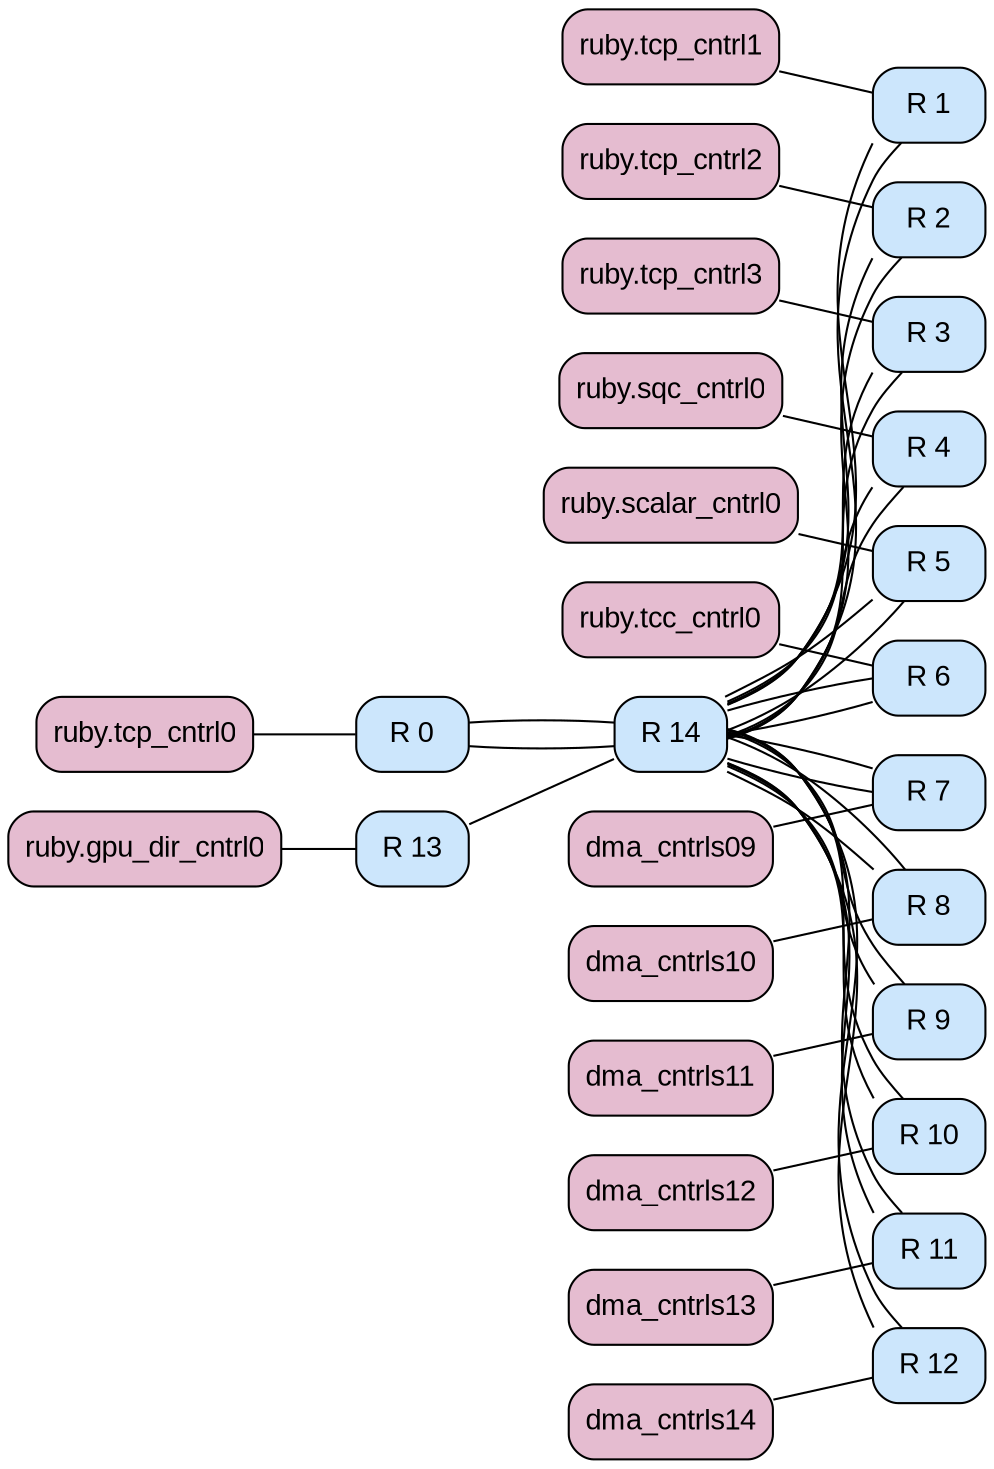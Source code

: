 graph G {
rankdir=LR;
"system.ruby.network_gpu.routers00" [color="#000000", fillcolor="#cce6fc", fontcolor="#000000", fontname=Arial, fontsize=14, label="R 0", shape=Mrecord, style="rounded, filled"];
"system.ruby.network_gpu.routers01" [color="#000000", fillcolor="#cce6fc", fontcolor="#000000", fontname=Arial, fontsize=14, label="R 1", shape=Mrecord, style="rounded, filled"];
"system.ruby.network_gpu.routers02" [color="#000000", fillcolor="#cce6fc", fontcolor="#000000", fontname=Arial, fontsize=14, label="R 2", shape=Mrecord, style="rounded, filled"];
"system.ruby.network_gpu.routers03" [color="#000000", fillcolor="#cce6fc", fontcolor="#000000", fontname=Arial, fontsize=14, label="R 3", shape=Mrecord, style="rounded, filled"];
"system.ruby.network_gpu.routers04" [color="#000000", fillcolor="#cce6fc", fontcolor="#000000", fontname=Arial, fontsize=14, label="R 4", shape=Mrecord, style="rounded, filled"];
"system.ruby.network_gpu.routers05" [color="#000000", fillcolor="#cce6fc", fontcolor="#000000", fontname=Arial, fontsize=14, label="R 5", shape=Mrecord, style="rounded, filled"];
"system.ruby.network_gpu.routers06" [color="#000000", fillcolor="#cce6fc", fontcolor="#000000", fontname=Arial, fontsize=14, label="R 6", shape=Mrecord, style="rounded, filled"];
"system.ruby.network_gpu.routers07" [color="#000000", fillcolor="#cce6fc", fontcolor="#000000", fontname=Arial, fontsize=14, label="R 7", shape=Mrecord, style="rounded, filled"];
"system.ruby.network_gpu.routers08" [color="#000000", fillcolor="#cce6fc", fontcolor="#000000", fontname=Arial, fontsize=14, label="R 8", shape=Mrecord, style="rounded, filled"];
"system.ruby.network_gpu.routers09" [color="#000000", fillcolor="#cce6fc", fontcolor="#000000", fontname=Arial, fontsize=14, label="R 9", shape=Mrecord, style="rounded, filled"];
"system.ruby.network_gpu.routers10" [color="#000000", fillcolor="#cce6fc", fontcolor="#000000", fontname=Arial, fontsize=14, label="R 10", shape=Mrecord, style="rounded, filled"];
"system.ruby.network_gpu.routers11" [color="#000000", fillcolor="#cce6fc", fontcolor="#000000", fontname=Arial, fontsize=14, label="R 11", shape=Mrecord, style="rounded, filled"];
"system.ruby.network_gpu.routers12" [color="#000000", fillcolor="#cce6fc", fontcolor="#000000", fontname=Arial, fontsize=14, label="R 12", shape=Mrecord, style="rounded, filled"];
"system.ruby.network_gpu.routers13" [color="#000000", fillcolor="#cce6fc", fontcolor="#000000", fontname=Arial, fontsize=14, label="R 13", shape=Mrecord, style="rounded, filled"];
"system.ruby.network_gpu.routers14" [color="#000000", fillcolor="#cce6fc", fontcolor="#000000", fontname=Arial, fontsize=14, label="R 14", shape=Mrecord, style="rounded, filled"];
"system.ruby.network_gpu.routers00" -- "system.ruby.network_gpu.routers14";
"system.ruby.network_gpu.routers01" -- "system.ruby.network_gpu.routers14";
"system.ruby.network_gpu.routers02" -- "system.ruby.network_gpu.routers14";
"system.ruby.network_gpu.routers03" -- "system.ruby.network_gpu.routers14";
"system.ruby.network_gpu.routers04" -- "system.ruby.network_gpu.routers14";
"system.ruby.network_gpu.routers05" -- "system.ruby.network_gpu.routers14";
"system.ruby.network_gpu.routers06" -- "system.ruby.network_gpu.routers14";
"system.ruby.network_gpu.routers07" -- "system.ruby.network_gpu.routers14";
"system.ruby.network_gpu.routers08" -- "system.ruby.network_gpu.routers14";
"system.ruby.network_gpu.routers09" -- "system.ruby.network_gpu.routers14";
"system.ruby.network_gpu.routers10" -- "system.ruby.network_gpu.routers14";
"system.ruby.network_gpu.routers11" -- "system.ruby.network_gpu.routers14";
"system.ruby.network_gpu.routers12" -- "system.ruby.network_gpu.routers14";
"system.ruby.network_gpu.routers13" -- "system.ruby.network_gpu.routers14";
"system.ruby.network_gpu.routers14" -- "system.ruby.network_gpu.routers00";
"system.ruby.network_gpu.routers14" -- "system.ruby.network_gpu.routers01";
"system.ruby.network_gpu.routers14" -- "system.ruby.network_gpu.routers02";
"system.ruby.network_gpu.routers14" -- "system.ruby.network_gpu.routers03";
"system.ruby.network_gpu.routers14" -- "system.ruby.network_gpu.routers04";
"system.ruby.network_gpu.routers14" -- "system.ruby.network_gpu.routers05";
"system.ruby.network_gpu.routers14" -- "system.ruby.network_gpu.routers06";
"system.ruby.network_gpu.routers14" -- "system.ruby.network_gpu.routers07";
"system.ruby.network_gpu.routers14" -- "system.ruby.network_gpu.routers08";
"system.ruby.network_gpu.routers14" -- "system.ruby.network_gpu.routers09";
"system.ruby.network_gpu.routers14" -- "system.ruby.network_gpu.routers10";
"system.ruby.network_gpu.routers14" -- "system.ruby.network_gpu.routers11";
"system.ruby.network_gpu.routers14" -- "system.ruby.network_gpu.routers12";
"system.ruby.tcp_cntrl0" [color="#000000", fillcolor="#e5bcd0", fontcolor="#000000", fontname=Arial, fontsize=14, label="ruby.tcp_cntrl0", shape=Mrecord, style="rounded, filled"];
"system.ruby.tcp_cntrl0" -- "system.ruby.network_gpu.routers00";
"system.ruby.tcp_cntrl1" [color="#000000", fillcolor="#e5bcd0", fontcolor="#000000", fontname=Arial, fontsize=14, label="ruby.tcp_cntrl1", shape=Mrecord, style="rounded, filled"];
"system.ruby.tcp_cntrl1" -- "system.ruby.network_gpu.routers01";
"system.ruby.tcp_cntrl2" [color="#000000", fillcolor="#e5bcd0", fontcolor="#000000", fontname=Arial, fontsize=14, label="ruby.tcp_cntrl2", shape=Mrecord, style="rounded, filled"];
"system.ruby.tcp_cntrl2" -- "system.ruby.network_gpu.routers02";
"system.ruby.tcp_cntrl3" [color="#000000", fillcolor="#e5bcd0", fontcolor="#000000", fontname=Arial, fontsize=14, label="ruby.tcp_cntrl3", shape=Mrecord, style="rounded, filled"];
"system.ruby.tcp_cntrl3" -- "system.ruby.network_gpu.routers03";
"system.ruby.sqc_cntrl0" [color="#000000", fillcolor="#e5bcd0", fontcolor="#000000", fontname=Arial, fontsize=14, label="ruby.sqc_cntrl0", shape=Mrecord, style="rounded, filled"];
"system.ruby.sqc_cntrl0" -- "system.ruby.network_gpu.routers04";
"system.ruby.scalar_cntrl0" [color="#000000", fillcolor="#e5bcd0", fontcolor="#000000", fontname=Arial, fontsize=14, label="ruby.scalar_cntrl0", shape=Mrecord, style="rounded, filled"];
"system.ruby.scalar_cntrl0" -- "system.ruby.network_gpu.routers05";
"system.ruby.tcc_cntrl0" [color="#000000", fillcolor="#e5bcd0", fontcolor="#000000", fontname=Arial, fontsize=14, label="ruby.tcc_cntrl0", shape=Mrecord, style="rounded, filled"];
"system.ruby.tcc_cntrl0" -- "system.ruby.network_gpu.routers06";
"system.dma_cntrls09" [color="#000000", fillcolor="#e5bcd0", fontcolor="#000000", fontname=Arial, fontsize=14, label=dma_cntrls09, shape=Mrecord, style="rounded, filled"];
"system.dma_cntrls09" -- "system.ruby.network_gpu.routers07";
"system.dma_cntrls10" [color="#000000", fillcolor="#e5bcd0", fontcolor="#000000", fontname=Arial, fontsize=14, label=dma_cntrls10, shape=Mrecord, style="rounded, filled"];
"system.dma_cntrls10" -- "system.ruby.network_gpu.routers08";
"system.dma_cntrls11" [color="#000000", fillcolor="#e5bcd0", fontcolor="#000000", fontname=Arial, fontsize=14, label=dma_cntrls11, shape=Mrecord, style="rounded, filled"];
"system.dma_cntrls11" -- "system.ruby.network_gpu.routers09";
"system.dma_cntrls12" [color="#000000", fillcolor="#e5bcd0", fontcolor="#000000", fontname=Arial, fontsize=14, label=dma_cntrls12, shape=Mrecord, style="rounded, filled"];
"system.dma_cntrls12" -- "system.ruby.network_gpu.routers10";
"system.dma_cntrls13" [color="#000000", fillcolor="#e5bcd0", fontcolor="#000000", fontname=Arial, fontsize=14, label=dma_cntrls13, shape=Mrecord, style="rounded, filled"];
"system.dma_cntrls13" -- "system.ruby.network_gpu.routers11";
"system.dma_cntrls14" [color="#000000", fillcolor="#e5bcd0", fontcolor="#000000", fontname=Arial, fontsize=14, label=dma_cntrls14, shape=Mrecord, style="rounded, filled"];
"system.dma_cntrls14" -- "system.ruby.network_gpu.routers12";
"system.ruby.gpu_dir_cntrl0" [color="#000000", fillcolor="#e5bcd0", fontcolor="#000000", fontname=Arial, fontsize=14, label="ruby.gpu_dir_cntrl0", shape=Mrecord, style="rounded, filled"];
"system.ruby.gpu_dir_cntrl0" -- "system.ruby.network_gpu.routers13";
}
